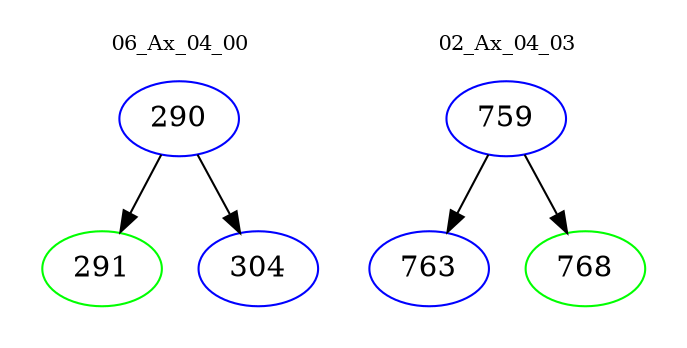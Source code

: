 digraph{
subgraph cluster_0 {
color = white
label = "06_Ax_04_00";
fontsize=10;
T0_290 [label="290", color="blue"]
T0_290 -> T0_291 [color="black"]
T0_291 [label="291", color="green"]
T0_290 -> T0_304 [color="black"]
T0_304 [label="304", color="blue"]
}
subgraph cluster_1 {
color = white
label = "02_Ax_04_03";
fontsize=10;
T1_759 [label="759", color="blue"]
T1_759 -> T1_763 [color="black"]
T1_763 [label="763", color="blue"]
T1_759 -> T1_768 [color="black"]
T1_768 [label="768", color="green"]
}
}
